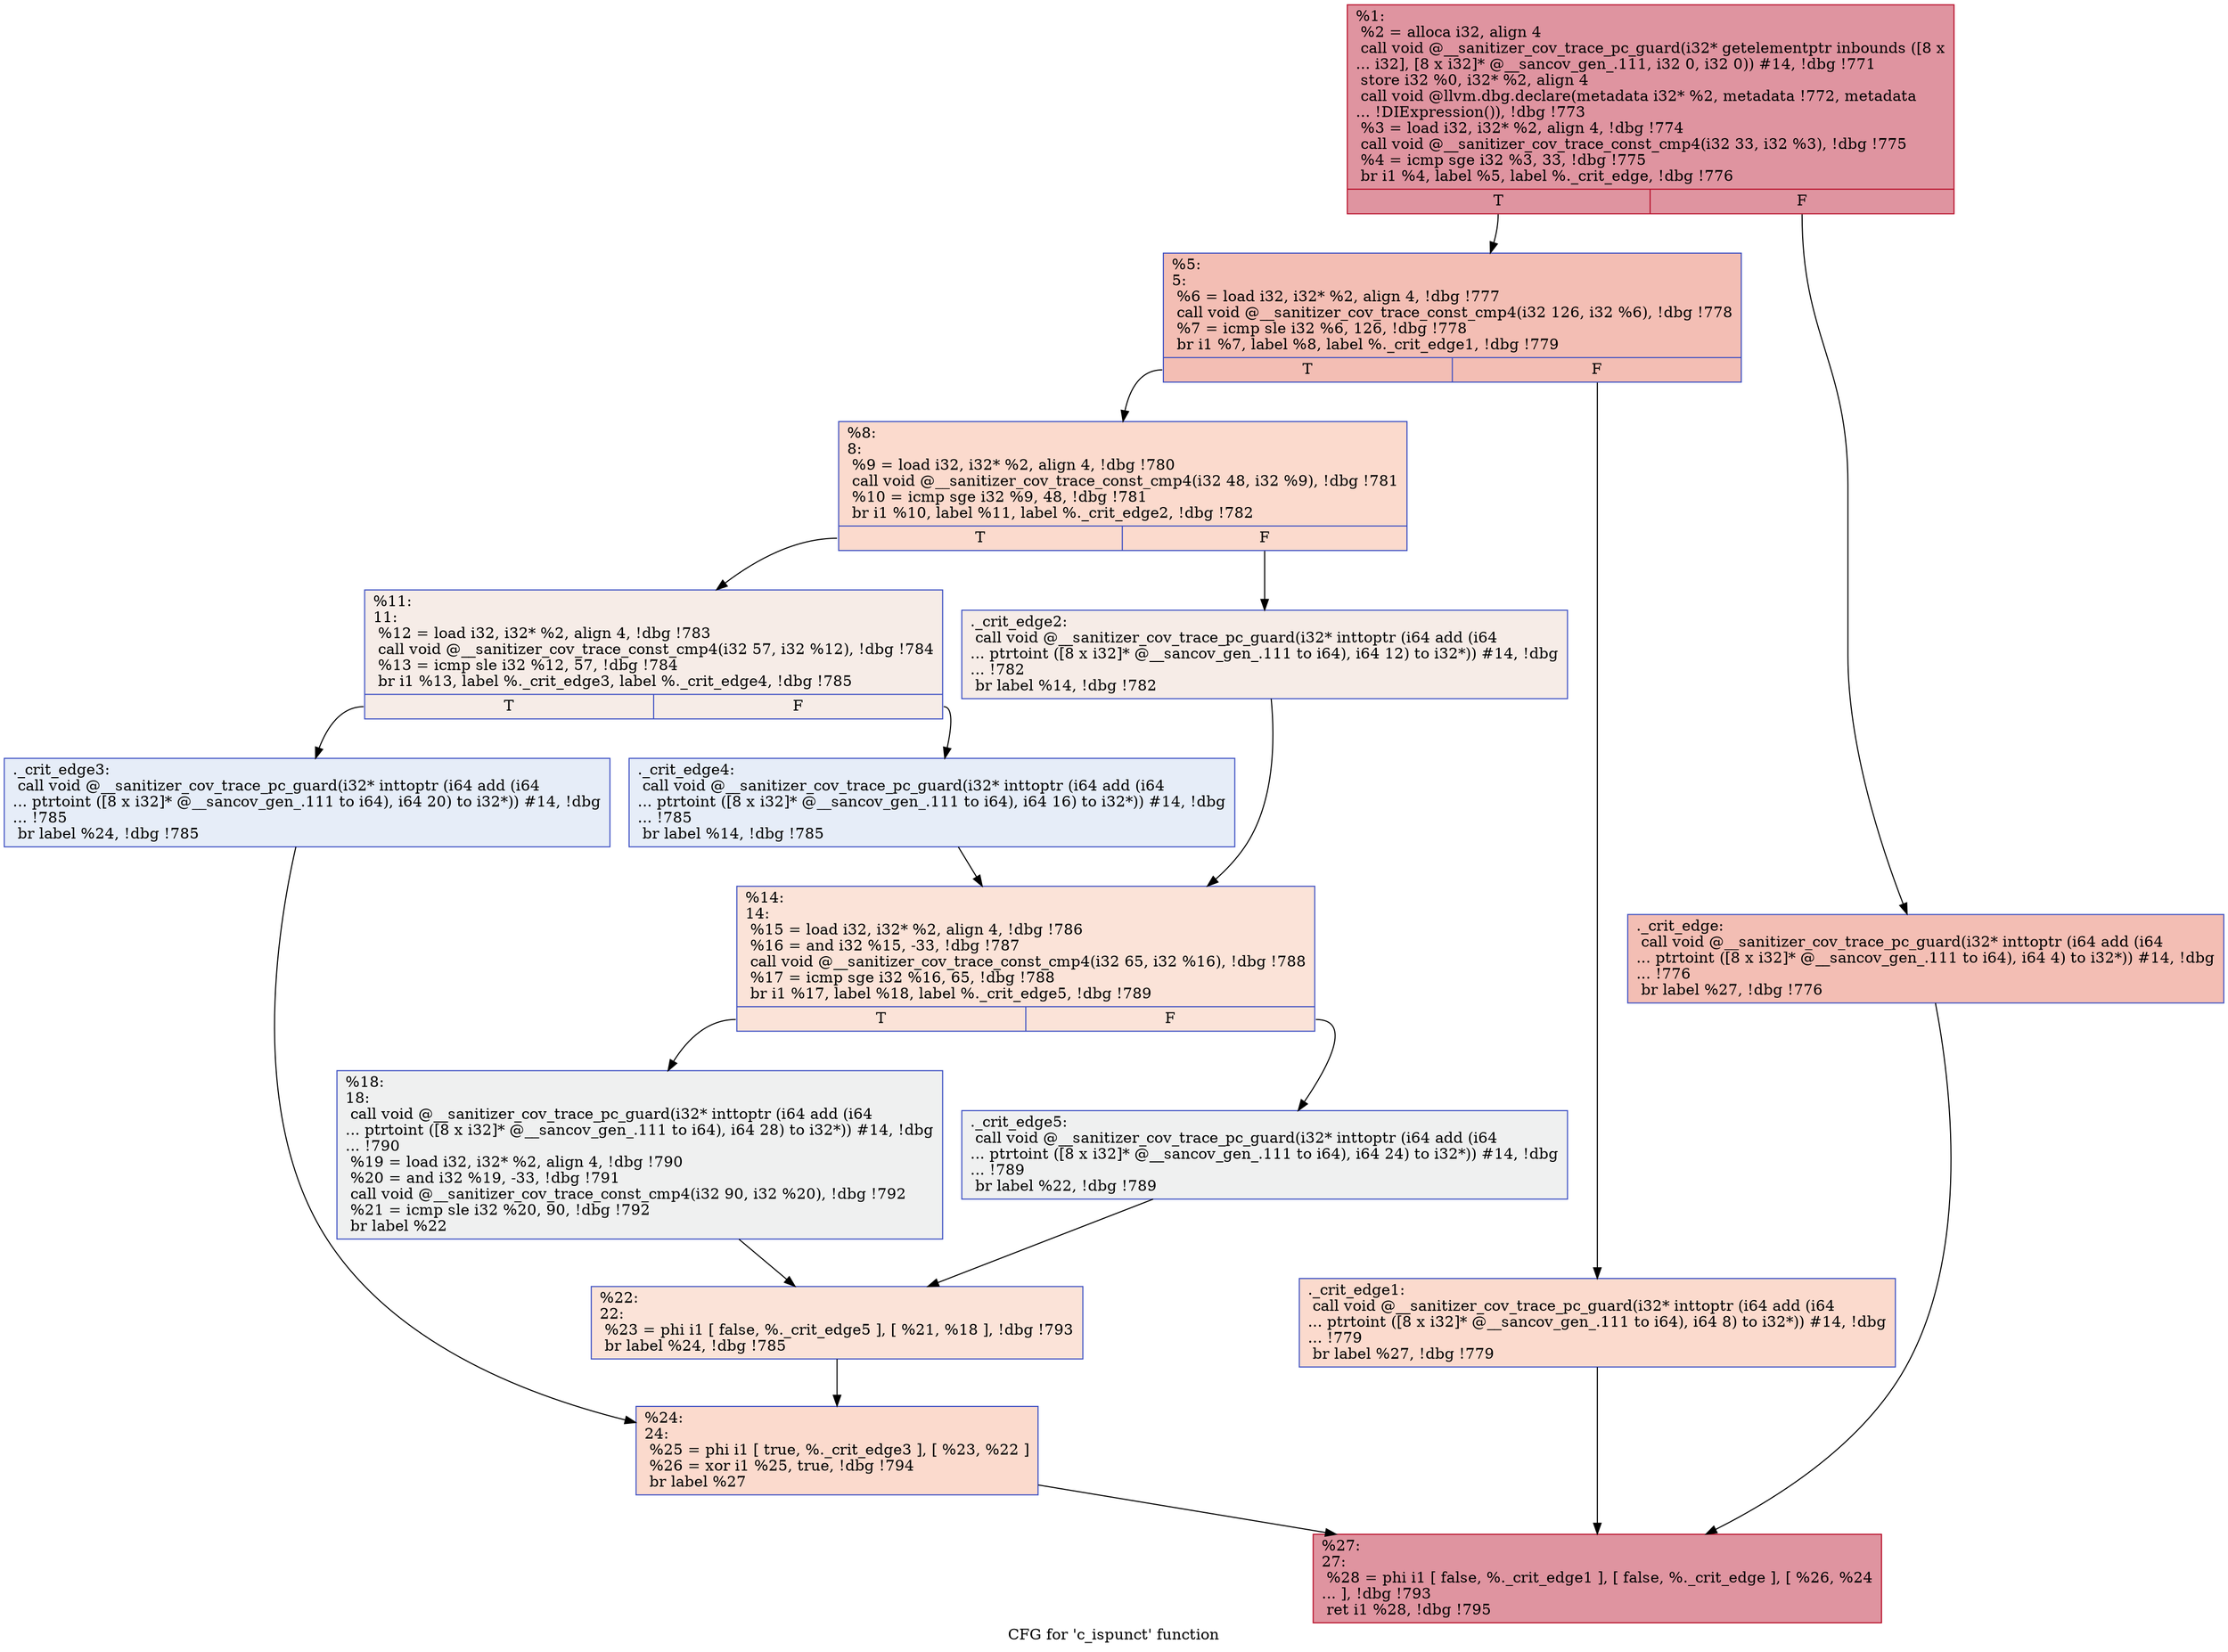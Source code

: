 digraph "CFG for 'c_ispunct' function" {
	label="CFG for 'c_ispunct' function";

	Node0x5555559660e0 [shape=record,color="#b70d28ff", style=filled, fillcolor="#b70d2870",label="{%1:\l  %2 = alloca i32, align 4\l  call void @__sanitizer_cov_trace_pc_guard(i32* getelementptr inbounds ([8 x\l... i32], [8 x i32]* @__sancov_gen_.111, i32 0, i32 0)) #14, !dbg !771\l  store i32 %0, i32* %2, align 4\l  call void @llvm.dbg.declare(metadata i32* %2, metadata !772, metadata\l... !DIExpression()), !dbg !773\l  %3 = load i32, i32* %2, align 4, !dbg !774\l  call void @__sanitizer_cov_trace_const_cmp4(i32 33, i32 %3), !dbg !775\l  %4 = icmp sge i32 %3, 33, !dbg !775\l  br i1 %4, label %5, label %._crit_edge, !dbg !776\l|{<s0>T|<s1>F}}"];
	Node0x5555559660e0:s0 -> Node0x555555966340;
	Node0x5555559660e0:s1 -> Node0x5555559662f0;
	Node0x5555559662f0 [shape=record,color="#3d50c3ff", style=filled, fillcolor="#e36c5570",label="{._crit_edge:                                      \l  call void @__sanitizer_cov_trace_pc_guard(i32* inttoptr (i64 add (i64\l... ptrtoint ([8 x i32]* @__sancov_gen_.111 to i64), i64 4) to i32*)) #14, !dbg\l... !776\l  br label %27, !dbg !776\l}"];
	Node0x5555559662f0 -> Node0x555555966700;
	Node0x555555966340 [shape=record,color="#3d50c3ff", style=filled, fillcolor="#e36c5570",label="{%5:\l5:                                                \l  %6 = load i32, i32* %2, align 4, !dbg !777\l  call void @__sanitizer_cov_trace_const_cmp4(i32 126, i32 %6), !dbg !778\l  %7 = icmp sle i32 %6, 126, !dbg !778\l  br i1 %7, label %8, label %._crit_edge1, !dbg !779\l|{<s0>T|<s1>F}}"];
	Node0x555555966340:s0 -> Node0x5555559663e0;
	Node0x555555966340:s1 -> Node0x555555966390;
	Node0x555555966390 [shape=record,color="#3d50c3ff", style=filled, fillcolor="#f7ac8e70",label="{._crit_edge1:                                     \l  call void @__sanitizer_cov_trace_pc_guard(i32* inttoptr (i64 add (i64\l... ptrtoint ([8 x i32]* @__sancov_gen_.111 to i64), i64 8) to i32*)) #14, !dbg\l... !779\l  br label %27, !dbg !779\l}"];
	Node0x555555966390 -> Node0x555555966700;
	Node0x5555559663e0 [shape=record,color="#3d50c3ff", style=filled, fillcolor="#f7ac8e70",label="{%8:\l8:                                                \l  %9 = load i32, i32* %2, align 4, !dbg !780\l  call void @__sanitizer_cov_trace_const_cmp4(i32 48, i32 %9), !dbg !781\l  %10 = icmp sge i32 %9, 48, !dbg !781\l  br i1 %10, label %11, label %._crit_edge2, !dbg !782\l|{<s0>T|<s1>F}}"];
	Node0x5555559663e0:s0 -> Node0x555555966480;
	Node0x5555559663e0:s1 -> Node0x555555966430;
	Node0x555555966430 [shape=record,color="#3d50c3ff", style=filled, fillcolor="#ead5c970",label="{._crit_edge2:                                     \l  call void @__sanitizer_cov_trace_pc_guard(i32* inttoptr (i64 add (i64\l... ptrtoint ([8 x i32]* @__sancov_gen_.111 to i64), i64 12) to i32*)) #14, !dbg\l... !782\l  br label %14, !dbg !782\l}"];
	Node0x555555966430 -> Node0x555555966570;
	Node0x555555966480 [shape=record,color="#3d50c3ff", style=filled, fillcolor="#ead5c970",label="{%11:\l11:                                               \l  %12 = load i32, i32* %2, align 4, !dbg !783\l  call void @__sanitizer_cov_trace_const_cmp4(i32 57, i32 %12), !dbg !784\l  %13 = icmp sle i32 %12, 57, !dbg !784\l  br i1 %13, label %._crit_edge3, label %._crit_edge4, !dbg !785\l|{<s0>T|<s1>F}}"];
	Node0x555555966480:s0 -> Node0x555555966520;
	Node0x555555966480:s1 -> Node0x5555559664d0;
	Node0x5555559664d0 [shape=record,color="#3d50c3ff", style=filled, fillcolor="#c7d7f070",label="{._crit_edge4:                                     \l  call void @__sanitizer_cov_trace_pc_guard(i32* inttoptr (i64 add (i64\l... ptrtoint ([8 x i32]* @__sancov_gen_.111 to i64), i64 16) to i32*)) #14, !dbg\l... !785\l  br label %14, !dbg !785\l}"];
	Node0x5555559664d0 -> Node0x555555966570;
	Node0x555555966520 [shape=record,color="#3d50c3ff", style=filled, fillcolor="#c7d7f070",label="{._crit_edge3:                                     \l  call void @__sanitizer_cov_trace_pc_guard(i32* inttoptr (i64 add (i64\l... ptrtoint ([8 x i32]* @__sancov_gen_.111 to i64), i64 20) to i32*)) #14, !dbg\l... !785\l  br label %24, !dbg !785\l}"];
	Node0x555555966520 -> Node0x5555559666b0;
	Node0x555555966570 [shape=record,color="#3d50c3ff", style=filled, fillcolor="#f6bfa670",label="{%14:\l14:                                               \l  %15 = load i32, i32* %2, align 4, !dbg !786\l  %16 = and i32 %15, -33, !dbg !787\l  call void @__sanitizer_cov_trace_const_cmp4(i32 65, i32 %16), !dbg !788\l  %17 = icmp sge i32 %16, 65, !dbg !788\l  br i1 %17, label %18, label %._crit_edge5, !dbg !789\l|{<s0>T|<s1>F}}"];
	Node0x555555966570:s0 -> Node0x555555966610;
	Node0x555555966570:s1 -> Node0x5555559665c0;
	Node0x5555559665c0 [shape=record,color="#3d50c3ff", style=filled, fillcolor="#dbdcde70",label="{._crit_edge5:                                     \l  call void @__sanitizer_cov_trace_pc_guard(i32* inttoptr (i64 add (i64\l... ptrtoint ([8 x i32]* @__sancov_gen_.111 to i64), i64 24) to i32*)) #14, !dbg\l... !789\l  br label %22, !dbg !789\l}"];
	Node0x5555559665c0 -> Node0x555555966660;
	Node0x555555966610 [shape=record,color="#3d50c3ff", style=filled, fillcolor="#dbdcde70",label="{%18:\l18:                                               \l  call void @__sanitizer_cov_trace_pc_guard(i32* inttoptr (i64 add (i64\l... ptrtoint ([8 x i32]* @__sancov_gen_.111 to i64), i64 28) to i32*)) #14, !dbg\l... !790\l  %19 = load i32, i32* %2, align 4, !dbg !790\l  %20 = and i32 %19, -33, !dbg !791\l  call void @__sanitizer_cov_trace_const_cmp4(i32 90, i32 %20), !dbg !792\l  %21 = icmp sle i32 %20, 90, !dbg !792\l  br label %22\l}"];
	Node0x555555966610 -> Node0x555555966660;
	Node0x555555966660 [shape=record,color="#3d50c3ff", style=filled, fillcolor="#f6bfa670",label="{%22:\l22:                                               \l  %23 = phi i1 [ false, %._crit_edge5 ], [ %21, %18 ], !dbg !793\l  br label %24, !dbg !785\l}"];
	Node0x555555966660 -> Node0x5555559666b0;
	Node0x5555559666b0 [shape=record,color="#3d50c3ff", style=filled, fillcolor="#f7ac8e70",label="{%24:\l24:                                               \l  %25 = phi i1 [ true, %._crit_edge3 ], [ %23, %22 ]\l  %26 = xor i1 %25, true, !dbg !794\l  br label %27\l}"];
	Node0x5555559666b0 -> Node0x555555966700;
	Node0x555555966700 [shape=record,color="#b70d28ff", style=filled, fillcolor="#b70d2870",label="{%27:\l27:                                               \l  %28 = phi i1 [ false, %._crit_edge1 ], [ false, %._crit_edge ], [ %26, %24\l... ], !dbg !793\l  ret i1 %28, !dbg !795\l}"];
}
